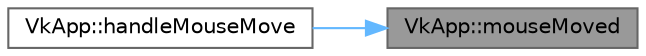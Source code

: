 digraph "VkApp::mouseMoved"
{
 // LATEX_PDF_SIZE
  bgcolor="transparent";
  edge [fontname=Helvetica,fontsize=10,labelfontname=Helvetica,labelfontsize=10];
  node [fontname=Helvetica,fontsize=10,shape=box,height=0.2,width=0.4];
  rankdir="RL";
  Node1 [id="Node000001",label="VkApp::mouseMoved",height=0.2,width=0.4,color="gray40", fillcolor="grey60", style="filled", fontcolor="black",tooltip="(Virtual) Called after the mouse cursor moved and before internal events (like camera rotation) is ha..."];
  Node1 -> Node2 [id="edge1_Node000001_Node000002",dir="back",color="steelblue1",style="solid",tooltip=" "];
  Node2 [id="Node000002",label="VkApp::handleMouseMove",height=0.2,width=0.4,color="grey40", fillcolor="white", style="filled",URL="$class_vk_app.html#a8141894101ea0de8cdae77b71c622b00",tooltip=" "];
}
